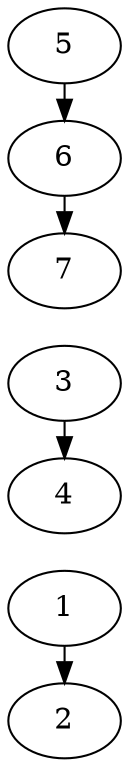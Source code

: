 digraph my_graph{
  rankdir = LR;
  1 -> 2[constraint=false];
  3 -> 4[constraint=false];
  5 -> 6[constraint=false];
  6 -> 7[constraint=false];
}